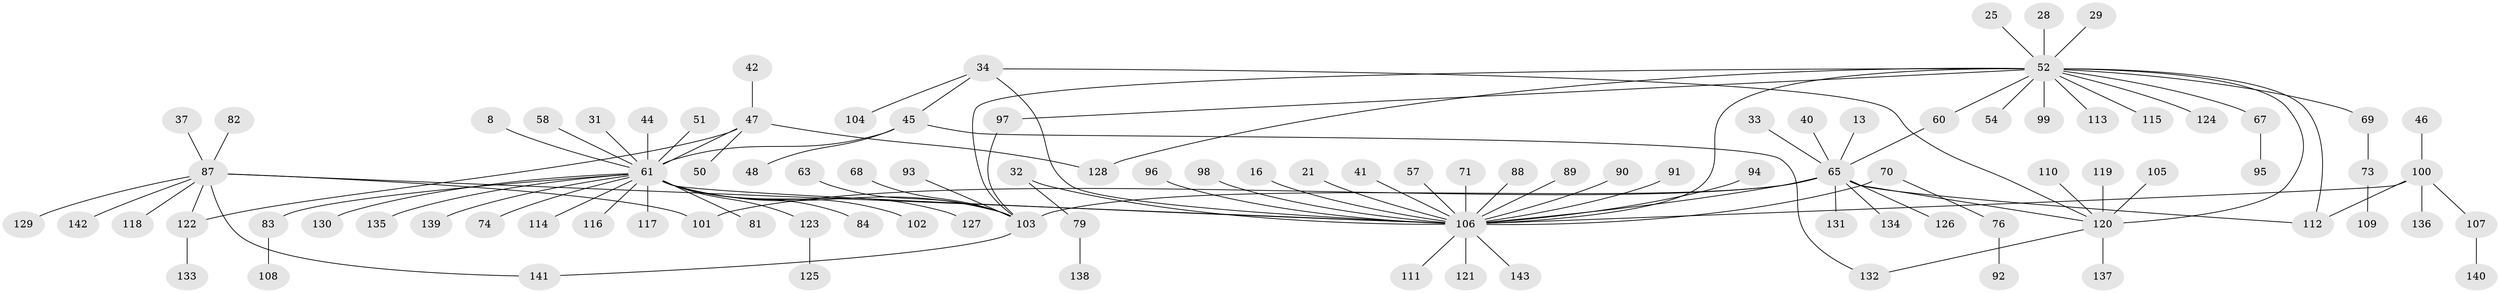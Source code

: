 // original degree distribution, {26: 0.006993006993006993, 10: 0.013986013986013986, 3: 0.11888111888111888, 14: 0.006993006993006993, 2: 0.1888111888111888, 1: 0.5384615384615384, 4: 0.055944055944055944, 5: 0.027972027972027972, 13: 0.006993006993006993, 8: 0.006993006993006993, 6: 0.02097902097902098, 9: 0.006993006993006993}
// Generated by graph-tools (version 1.1) at 2025/51/03/04/25 21:51:11]
// undirected, 100 vertices, 113 edges
graph export_dot {
graph [start="1"]
  node [color=gray90,style=filled];
  8;
  13;
  16;
  21;
  25;
  28;
  29;
  31;
  32;
  33;
  34 [super="+17+15"];
  37;
  40;
  41;
  42;
  44;
  45;
  46;
  47 [super="+22"];
  48;
  50;
  51;
  52 [super="+20+35"];
  54;
  57;
  58;
  60;
  61 [super="+12+6"];
  63;
  65 [super="+2+10"];
  67 [super="+9"];
  68;
  69;
  70;
  71;
  73;
  74;
  76;
  79;
  81;
  82;
  83;
  84 [super="+27"];
  87 [super="+66+75+55+23"];
  88;
  89;
  90;
  91;
  92;
  93;
  94;
  95;
  96;
  97;
  98;
  99 [super="+26"];
  100 [super="+18"];
  101;
  102;
  103 [super="+64+14"];
  104;
  105;
  106 [super="+59+3"];
  107 [super="+53"];
  108;
  109;
  110;
  111;
  112 [super="+38+39+72"];
  113;
  114;
  115;
  116;
  117;
  118;
  119;
  120 [super="+43+77"];
  121;
  122 [super="+85+80"];
  123;
  124;
  125;
  126 [super="+7"];
  127;
  128 [super="+86"];
  129;
  130;
  131;
  132;
  133;
  134;
  135;
  136;
  137;
  138;
  139;
  140;
  141;
  142;
  143;
  8 -- 61;
  13 -- 65;
  16 -- 106;
  21 -- 106;
  25 -- 52;
  28 -- 52;
  29 -- 52;
  31 -- 61;
  32 -- 79;
  32 -- 106;
  33 -- 65;
  34 -- 45;
  34 -- 104;
  34 -- 120;
  34 -- 106;
  37 -- 87;
  40 -- 65;
  41 -- 106;
  42 -- 47;
  44 -- 61;
  45 -- 48;
  45 -- 61;
  45 -- 132;
  46 -- 100;
  47 -- 50;
  47 -- 61;
  47 -- 122;
  47 -- 128;
  51 -- 61;
  52 -- 69;
  52 -- 97;
  52 -- 106 [weight=4];
  52 -- 60;
  52 -- 54;
  52 -- 124;
  52 -- 113;
  52 -- 115;
  52 -- 120 [weight=3];
  52 -- 67;
  52 -- 112;
  52 -- 103;
  52 -- 128;
  52 -- 99;
  57 -- 106;
  58 -- 61;
  60 -- 65;
  61 -- 83;
  61 -- 130;
  61 -- 102;
  61 -- 106 [weight=3];
  61 -- 139;
  61 -- 81;
  61 -- 114;
  61 -- 116;
  61 -- 117;
  61 -- 127;
  61 -- 135;
  61 -- 74;
  61 -- 123;
  61 -- 103 [weight=2];
  61 -- 84;
  63 -- 103;
  65 -- 101;
  65 -- 131;
  65 -- 134;
  65 -- 106 [weight=2];
  65 -- 103 [weight=2];
  65 -- 112;
  65 -- 120;
  65 -- 126;
  67 -- 95;
  68 -- 103;
  69 -- 73;
  70 -- 76;
  70 -- 106;
  71 -- 106;
  73 -- 109;
  76 -- 92;
  79 -- 138;
  82 -- 87;
  83 -- 108;
  87 -- 101;
  87 -- 142;
  87 -- 141;
  87 -- 118;
  87 -- 129;
  87 -- 106 [weight=2];
  87 -- 122;
  88 -- 106;
  89 -- 106;
  90 -- 106;
  91 -- 106;
  93 -- 103;
  94 -- 106;
  96 -- 106;
  97 -- 103;
  98 -- 106;
  100 -- 136;
  100 -- 107;
  100 -- 106;
  100 -- 112;
  103 -- 141;
  105 -- 120;
  106 -- 143;
  106 -- 121;
  106 -- 111;
  107 -- 140;
  110 -- 120;
  119 -- 120;
  120 -- 132;
  120 -- 137;
  122 -- 133;
  123 -- 125;
}
